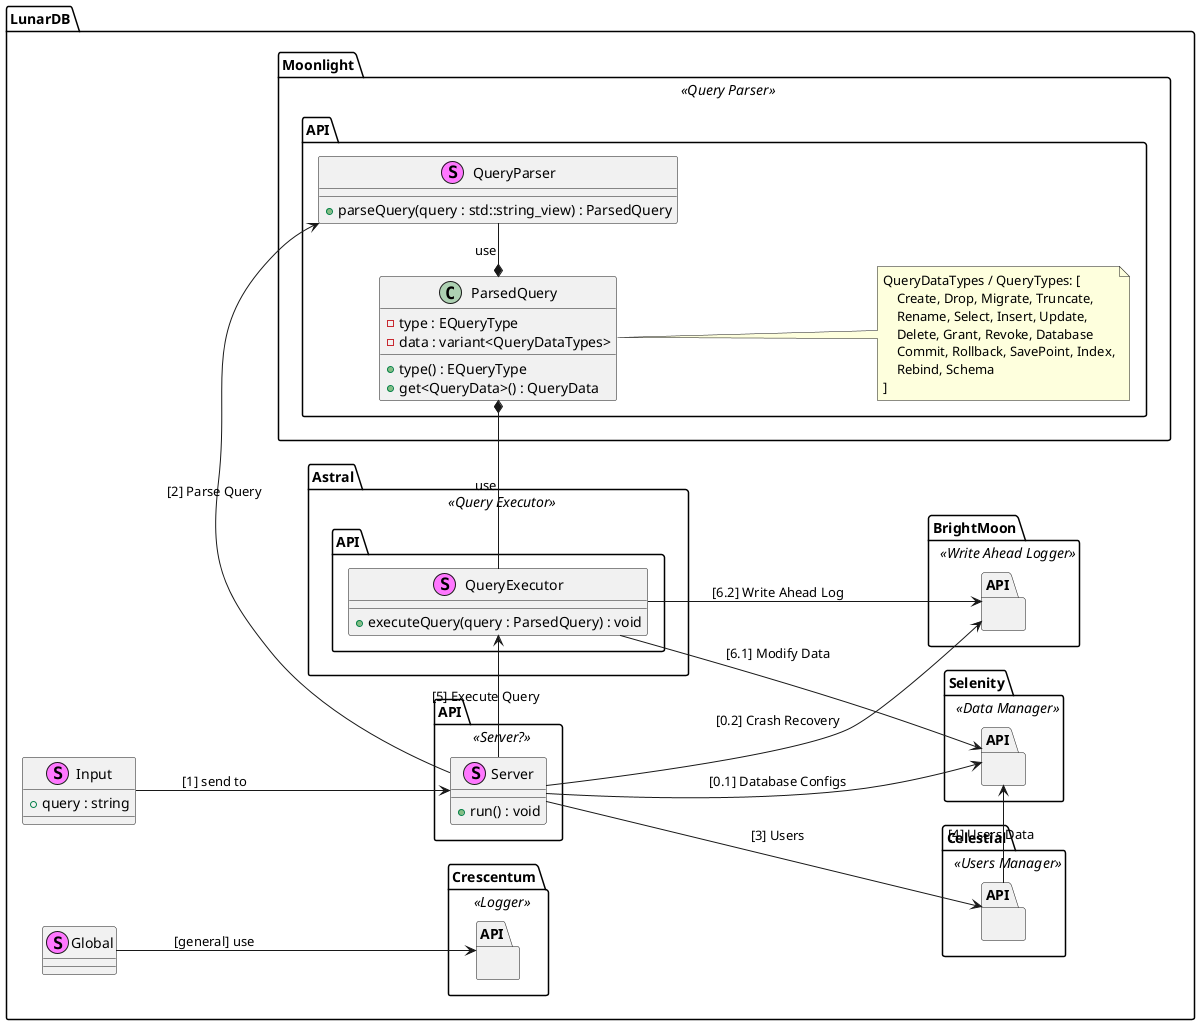 @startuml Architecture
'!theme crt-amber

left to right direction

namespace LunarDB {

stereotype Input {
    + query : string
}

namespace Moonlight <<Query Parser>> {

namespace API {

class ParsedQuery {
    + type() : EQueryType
    + get<QueryData>() : QueryData

    - type : EQueryType
    - data : variant<QueryDataTypes>
}
note right
    QueryDataTypes / QueryTypes: [ 
        Create, Drop, Migrate, Truncate,
        Rename, Select, Insert, Update,
        Delete, Grant, Revoke, Database
        Commit, Rollback, SavePoint, Index,
        Rebind, Schema 
    ]
end note

stereotype QueryParser {
    + parseQuery(query : std::string_view) : ParsedQuery
}

}

}

namespace Astral <<Query Executor>> {

namespace API {

stereotype QueryExecutor {
    + executeQuery(query : ParsedQuery) : void
}

}

}

namespace Celestial <<Users Manager>> {

namespace API {

}

}

namespace Crescentum <<Logger>> {

namespace API {

}

}

namespace BrightMoon <<Write Ahead Logger>> {

namespace API {

}

}

namespace Selenity <<Data Manager>> {

namespace API {

}

}

namespace API <<Server?>> {
    
stereotype Server {
    + run() : void
}

}

LunarDB.API.Server --> Selenity.API : [0.1] Database Configs
LunarDB.API.Server --> BrightMoon.API : [0.2] Crash Recovery

Input --> LunarDB.API.Server : [1] send to
LunarDB.API.Server -> Moonlight.API.QueryParser : [2] Parse Query
LunarDB.API.Server --> Celestial.API : [3] Users
Celestial.API -> Selenity.API : [4] Users Data
LunarDB.API.Server -> Astral.API.QueryExecutor : [5] Execute Query
Astral.API.QueryExecutor --> Selenity.API : [6.1] Modify Data
Astral.API.QueryExecutor --> BrightMoon.API : [6.2] Write Ahead Log

Moonlight.API.ParsedQuery *- Moonlight.API.QueryParser : use
Astral.API.QueryExecutor -* Moonlight.API.ParsedQuery : use

stereotype Global {}
Global --> Crescentum.API : [general] use

}

@enduml